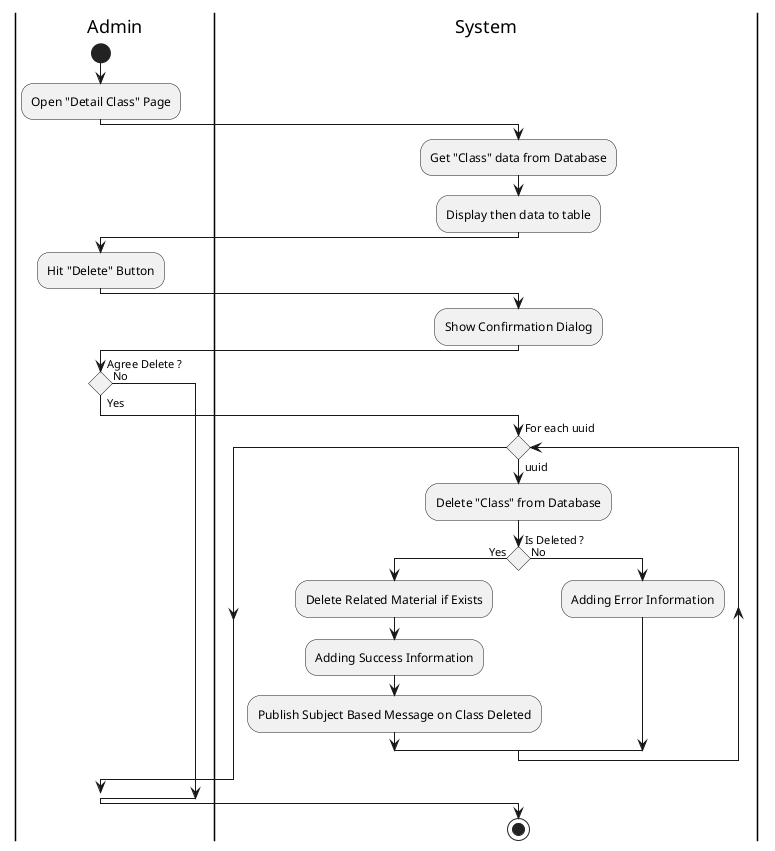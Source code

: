 @startuml DeleteClass

skinparam ConditionEndStyle hline
skinparam conditionStyle diamond
skinparam Monochrome true
skinparam Shadowing false

|Admin|
start
:Open "Detail Class" Page;

|System|
:Get "Class" data from Database;
:Display then data to table;

|Admin|
:Hit "Delete" Button;

|System|
:Show Confirmation Dialog;

|Admin|
if (Agree Delete ?) then (No)
else (Yes)
    |System|
    while (For each uuid) is (uuid)
        :Delete "Class" from Database;
        |System|
        if (Is Deleted ?) then (Yes)
            :Delete Related Material if Exists;
            :Adding Success Information;
            :Publish Subject Based Message on Class Deleted;
        else (No)
            :Adding Error Information;
        endif
    endwhile
endif
stop

@enduml